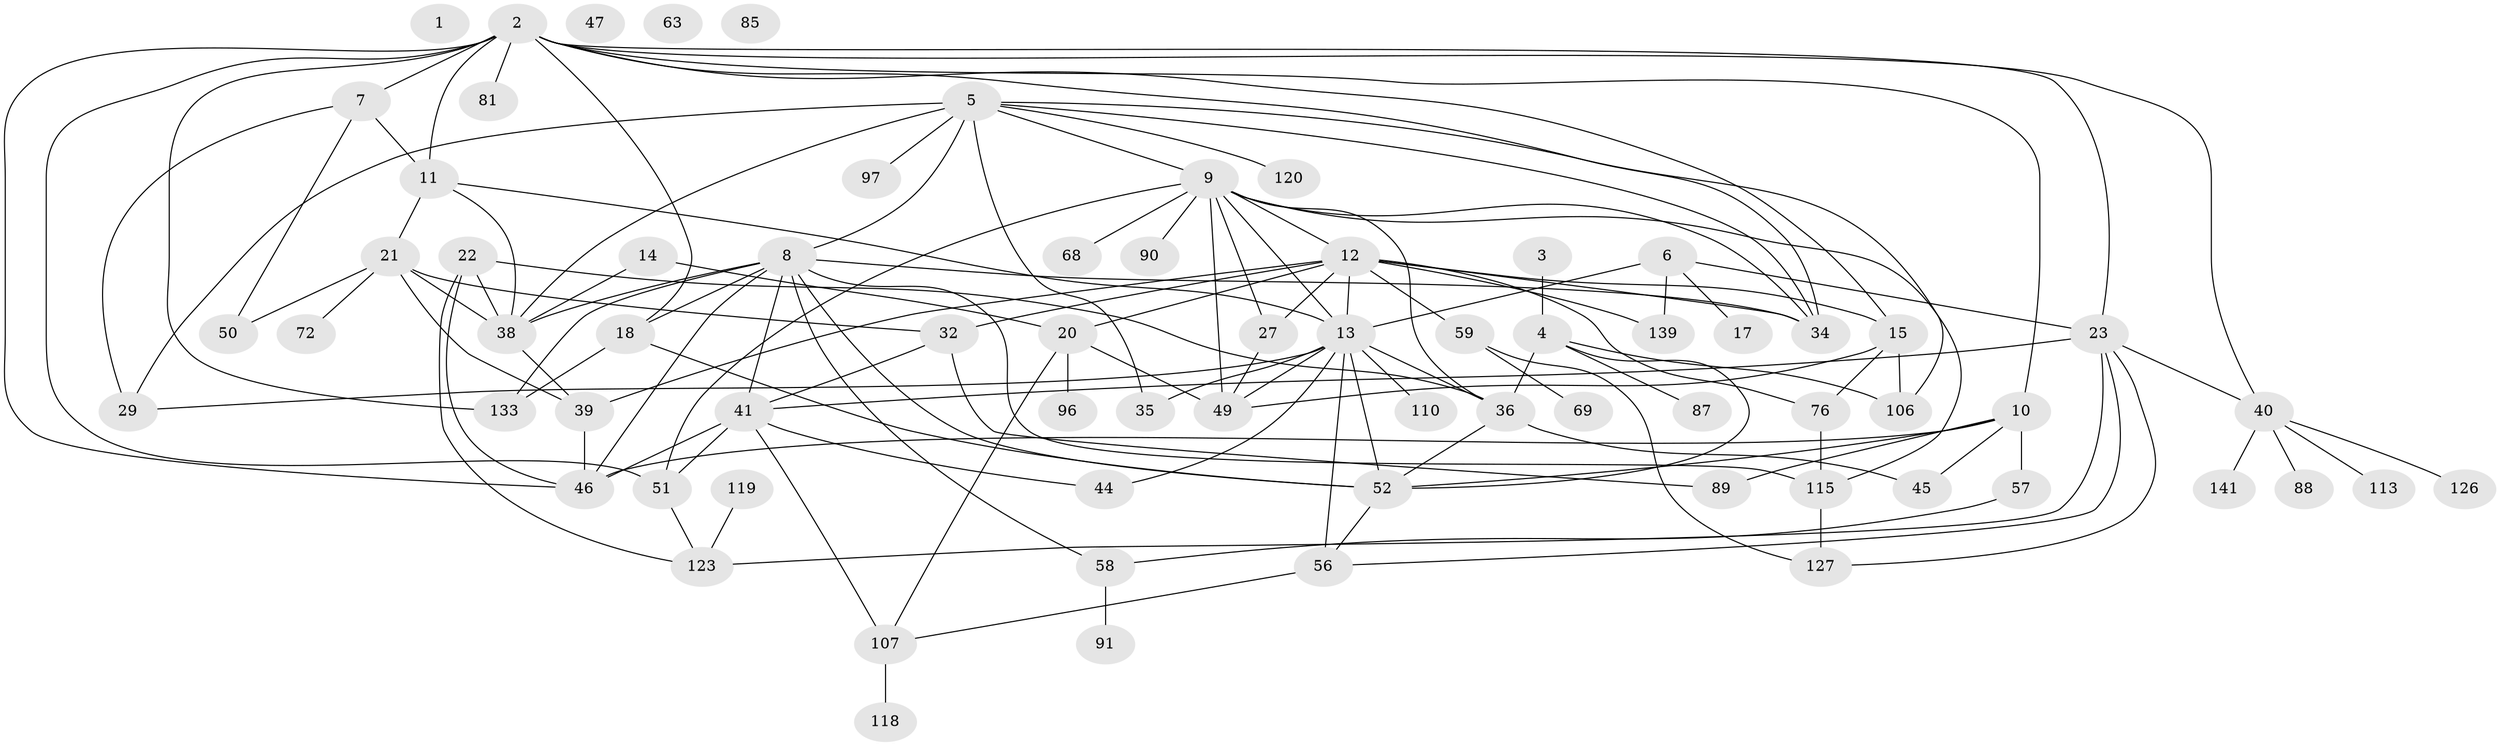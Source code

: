// original degree distribution, {0: 0.028169014084507043, 4: 0.18309859154929578, 2: 0.2323943661971831, 1: 0.1619718309859155, 3: 0.23943661971830985, 5: 0.09154929577464789, 6: 0.04929577464788732, 7: 0.007042253521126761, 9: 0.007042253521126761}
// Generated by graph-tools (version 1.1) at 2025/13/03/09/25 04:13:03]
// undirected, 71 vertices, 128 edges
graph export_dot {
graph [start="1"]
  node [color=gray90,style=filled];
  1;
  2 [super="+26+65+66+92"];
  3 [super="+55+128"];
  4 [super="+101"];
  5 [super="+43+54+78"];
  6 [super="+24+30+33"];
  7 [super="+37+117"];
  8 [super="+82+104+131"];
  9 [super="+19+67+105+114"];
  10 [super="+83+95"];
  11 [super="+62+86"];
  12 [super="+28+99+102+135"];
  13 [super="+84+125+132+137+138"];
  14 [super="+108"];
  15 [super="+16+42"];
  17;
  18 [super="+116+136"];
  20 [super="+100+111"];
  21 [super="+79+112"];
  22 [super="+61"];
  23 [super="+25+53+129"];
  27 [super="+31"];
  29;
  32 [super="+109+124"];
  34 [super="+74"];
  35;
  36 [super="+130+140"];
  38 [super="+98+142"];
  39 [super="+71+75"];
  40 [super="+48+77"];
  41 [super="+103+122+134"];
  44;
  45 [super="+60"];
  46 [super="+73+94+121"];
  47;
  49 [super="+93"];
  50;
  51 [super="+64"];
  52 [super="+80"];
  56 [super="+70"];
  57;
  58;
  59;
  63;
  68;
  69;
  72;
  76;
  81;
  85;
  87;
  88;
  89;
  90;
  91;
  96;
  97;
  106;
  107;
  110;
  113;
  115;
  118;
  119;
  120;
  123;
  126;
  127;
  133;
  139;
  141;
  2 -- 133;
  2 -- 40;
  2 -- 11;
  2 -- 81;
  2 -- 51;
  2 -- 7;
  2 -- 10;
  2 -- 15;
  2 -- 18;
  2 -- 23;
  2 -- 34;
  2 -- 46;
  3 -- 4 [weight=2];
  4 -- 87;
  4 -- 106;
  4 -- 36;
  4 -- 52;
  5 -- 34;
  5 -- 106;
  5 -- 8;
  5 -- 35;
  5 -- 97;
  5 -- 120;
  5 -- 29;
  5 -- 9 [weight=2];
  5 -- 38 [weight=2];
  6 -- 17;
  6 -- 139;
  6 -- 13;
  6 -- 23;
  7 -- 50;
  7 -- 29;
  7 -- 11;
  8 -- 18;
  8 -- 34;
  8 -- 115;
  8 -- 133;
  8 -- 46;
  8 -- 58;
  8 -- 38;
  8 -- 41;
  8 -- 52;
  9 -- 49 [weight=2];
  9 -- 51;
  9 -- 36;
  9 -- 115;
  9 -- 68;
  9 -- 90;
  9 -- 12;
  9 -- 13;
  9 -- 27;
  9 -- 34;
  10 -- 57 [weight=2];
  10 -- 89;
  10 -- 45;
  10 -- 46;
  10 -- 52;
  11 -- 38;
  11 -- 13;
  11 -- 21;
  12 -- 39;
  12 -- 139;
  12 -- 20;
  12 -- 59;
  12 -- 76;
  12 -- 13;
  12 -- 15 [weight=2];
  12 -- 27;
  12 -- 32;
  12 -- 34;
  13 -- 35;
  13 -- 110;
  13 -- 44;
  13 -- 29;
  13 -- 49;
  13 -- 36;
  13 -- 52;
  13 -- 56 [weight=2];
  14 -- 20;
  14 -- 38;
  15 -- 106;
  15 -- 76;
  15 -- 49;
  18 -- 52;
  18 -- 133;
  20 -- 49;
  20 -- 96;
  20 -- 107;
  21 -- 50;
  21 -- 39;
  21 -- 72;
  21 -- 32;
  21 -- 38;
  22 -- 123;
  22 -- 46;
  22 -- 36;
  22 -- 38;
  23 -- 123;
  23 -- 127;
  23 -- 40;
  23 -- 41 [weight=2];
  23 -- 56;
  27 -- 49;
  32 -- 41;
  32 -- 89;
  36 -- 45;
  36 -- 52;
  38 -- 39;
  39 -- 46 [weight=2];
  40 -- 88;
  40 -- 126;
  40 -- 113;
  40 -- 141;
  41 -- 44;
  41 -- 51;
  41 -- 107;
  41 -- 46;
  51 -- 123;
  52 -- 56;
  56 -- 107;
  57 -- 58;
  58 -- 91;
  59 -- 69;
  59 -- 127;
  76 -- 115;
  107 -- 118;
  115 -- 127;
  119 -- 123;
}
